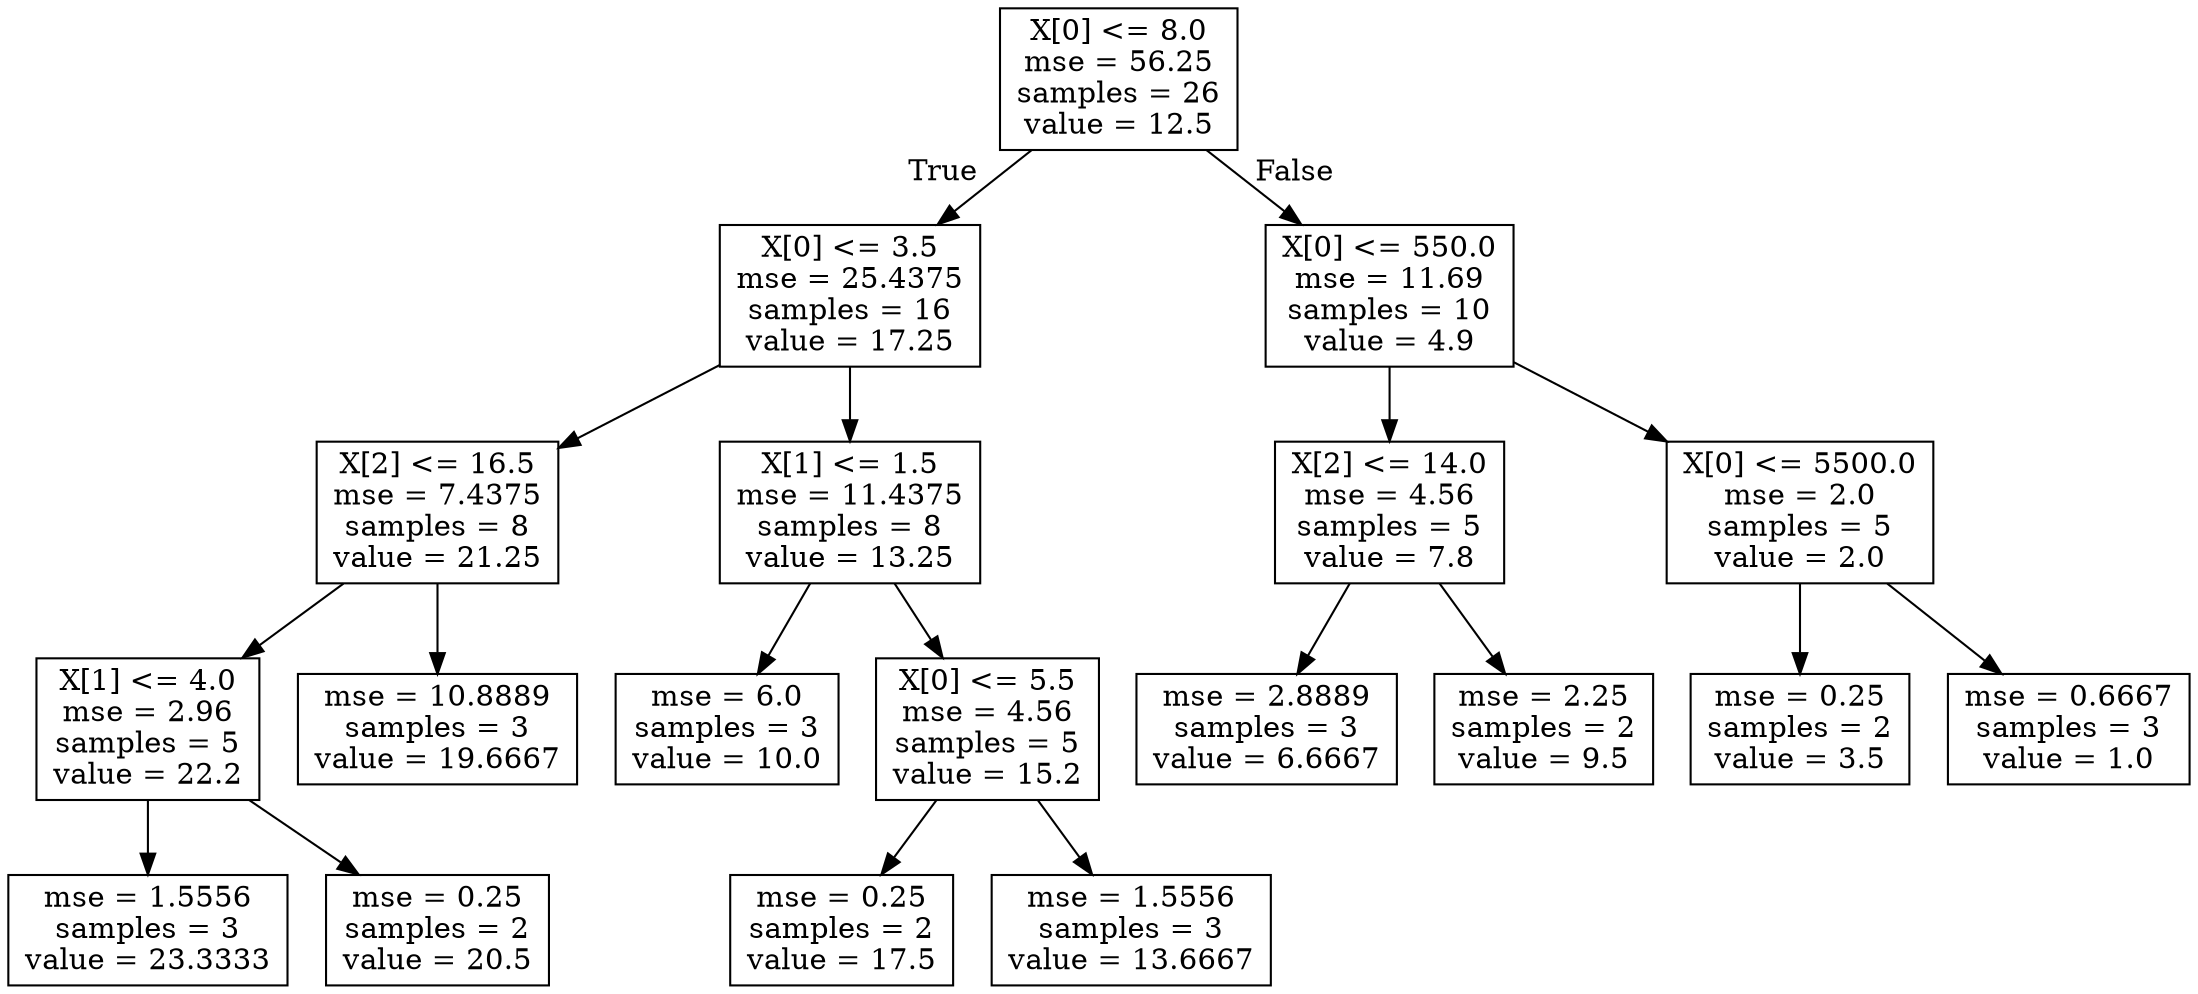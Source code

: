 digraph Tree {
node [shape=box] ;
0 [label="X[0] <= 8.0\nmse = 56.25\nsamples = 26\nvalue = 12.5"] ;
1 [label="X[0] <= 3.5\nmse = 25.4375\nsamples = 16\nvalue = 17.25"] ;
0 -> 1 [labeldistance=2.5, labelangle=45, headlabel="True"] ;
2 [label="X[2] <= 16.5\nmse = 7.4375\nsamples = 8\nvalue = 21.25"] ;
1 -> 2 ;
3 [label="X[1] <= 4.0\nmse = 2.96\nsamples = 5\nvalue = 22.2"] ;
2 -> 3 ;
4 [label="mse = 1.5556\nsamples = 3\nvalue = 23.3333"] ;
3 -> 4 ;
5 [label="mse = 0.25\nsamples = 2\nvalue = 20.5"] ;
3 -> 5 ;
6 [label="mse = 10.8889\nsamples = 3\nvalue = 19.6667"] ;
2 -> 6 ;
7 [label="X[1] <= 1.5\nmse = 11.4375\nsamples = 8\nvalue = 13.25"] ;
1 -> 7 ;
8 [label="mse = 6.0\nsamples = 3\nvalue = 10.0"] ;
7 -> 8 ;
9 [label="X[0] <= 5.5\nmse = 4.56\nsamples = 5\nvalue = 15.2"] ;
7 -> 9 ;
10 [label="mse = 0.25\nsamples = 2\nvalue = 17.5"] ;
9 -> 10 ;
11 [label="mse = 1.5556\nsamples = 3\nvalue = 13.6667"] ;
9 -> 11 ;
12 [label="X[0] <= 550.0\nmse = 11.69\nsamples = 10\nvalue = 4.9"] ;
0 -> 12 [labeldistance=2.5, labelangle=-45, headlabel="False"] ;
13 [label="X[2] <= 14.0\nmse = 4.56\nsamples = 5\nvalue = 7.8"] ;
12 -> 13 ;
14 [label="mse = 2.8889\nsamples = 3\nvalue = 6.6667"] ;
13 -> 14 ;
15 [label="mse = 2.25\nsamples = 2\nvalue = 9.5"] ;
13 -> 15 ;
16 [label="X[0] <= 5500.0\nmse = 2.0\nsamples = 5\nvalue = 2.0"] ;
12 -> 16 ;
17 [label="mse = 0.25\nsamples = 2\nvalue = 3.5"] ;
16 -> 17 ;
18 [label="mse = 0.6667\nsamples = 3\nvalue = 1.0"] ;
16 -> 18 ;
}